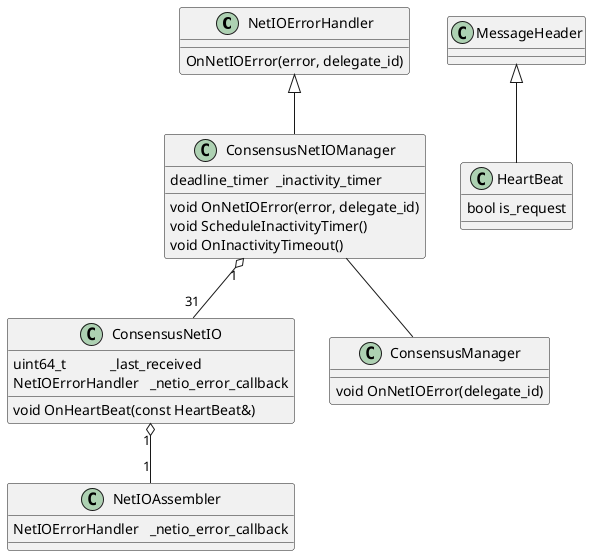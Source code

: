@startuml

class NetIOErrorHandler {
    OnNetIOError(error, delegate_id)
}

class ConsensusNetIOManager {
    void OnNetIOError(error, delegate_id)
    void ScheduleInactivityTimer()
    void OnInactivityTimeout()
    deadline_timer  _inactivity_timer
}

class ConsensusNetIO {
    uint64_t            _last_received
    NetIOErrorHandler   _netio_error_callback
    void OnHeartBeat(const HeartBeat&)
}

class NetIOAssembler {
    NetIOErrorHandler   _netio_error_callback
}

class ConsensusManager {
    void OnNetIOError(delegate_id)
}

class HeartBeat {
    bool is_request
}

class MessageHeader

MessageHeader <|-- HeartBeat

NetIOErrorHandler <|-- ConsensusNetIOManager

ConsensusNetIOManager "1" o-- "31" ConsensusNetIO

ConsensusNetIO "1" o-- "1" NetIOAssembler

ConsensusNetIOManager -- ConsensusManager

@enduml